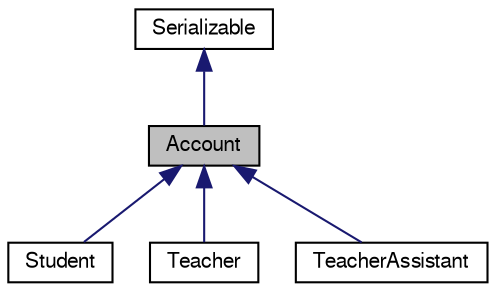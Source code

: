digraph G
{
  bgcolor="transparent";
  edge [fontname="FreeSans",fontsize=10,labelfontname="FreeSans",labelfontsize=10];
  node [fontname="FreeSans",fontsize=10,shape=record];
  Node1 [label="Account",height=0.2,width=0.4,color="black", fillcolor="grey75", style="filled" fontcolor="black"];
  Node2 -> Node1 [dir=back,color="midnightblue",fontsize=10,style="solid"];
  Node2 [label="Serializable",height=0.2,width=0.4,color="black",URL="$classSerializable.html"];
  Node1 -> Node3 [dir=back,color="midnightblue",fontsize=10,style="solid"];
  Node3 [label="Student",height=0.2,width=0.4,color="black",URL="$classStudent.html",tooltip="This class keeps information about Students."];
  Node1 -> Node4 [dir=back,color="midnightblue",fontsize=10,style="solid"];
  Node4 [label="Teacher",height=0.2,width=0.4,color="black",URL="$classTeacher.html",tooltip="A Teacher is an Account type that has the most permissions."];
  Node1 -> Node5 [dir=back,color="midnightblue",fontsize=10,style="solid"];
  Node5 [label="TeacherAssistant",height=0.2,width=0.4,color="black",URL="$classTeacherAssistant.html",tooltip="This class keeps information about Teacher Assistants."];
}
